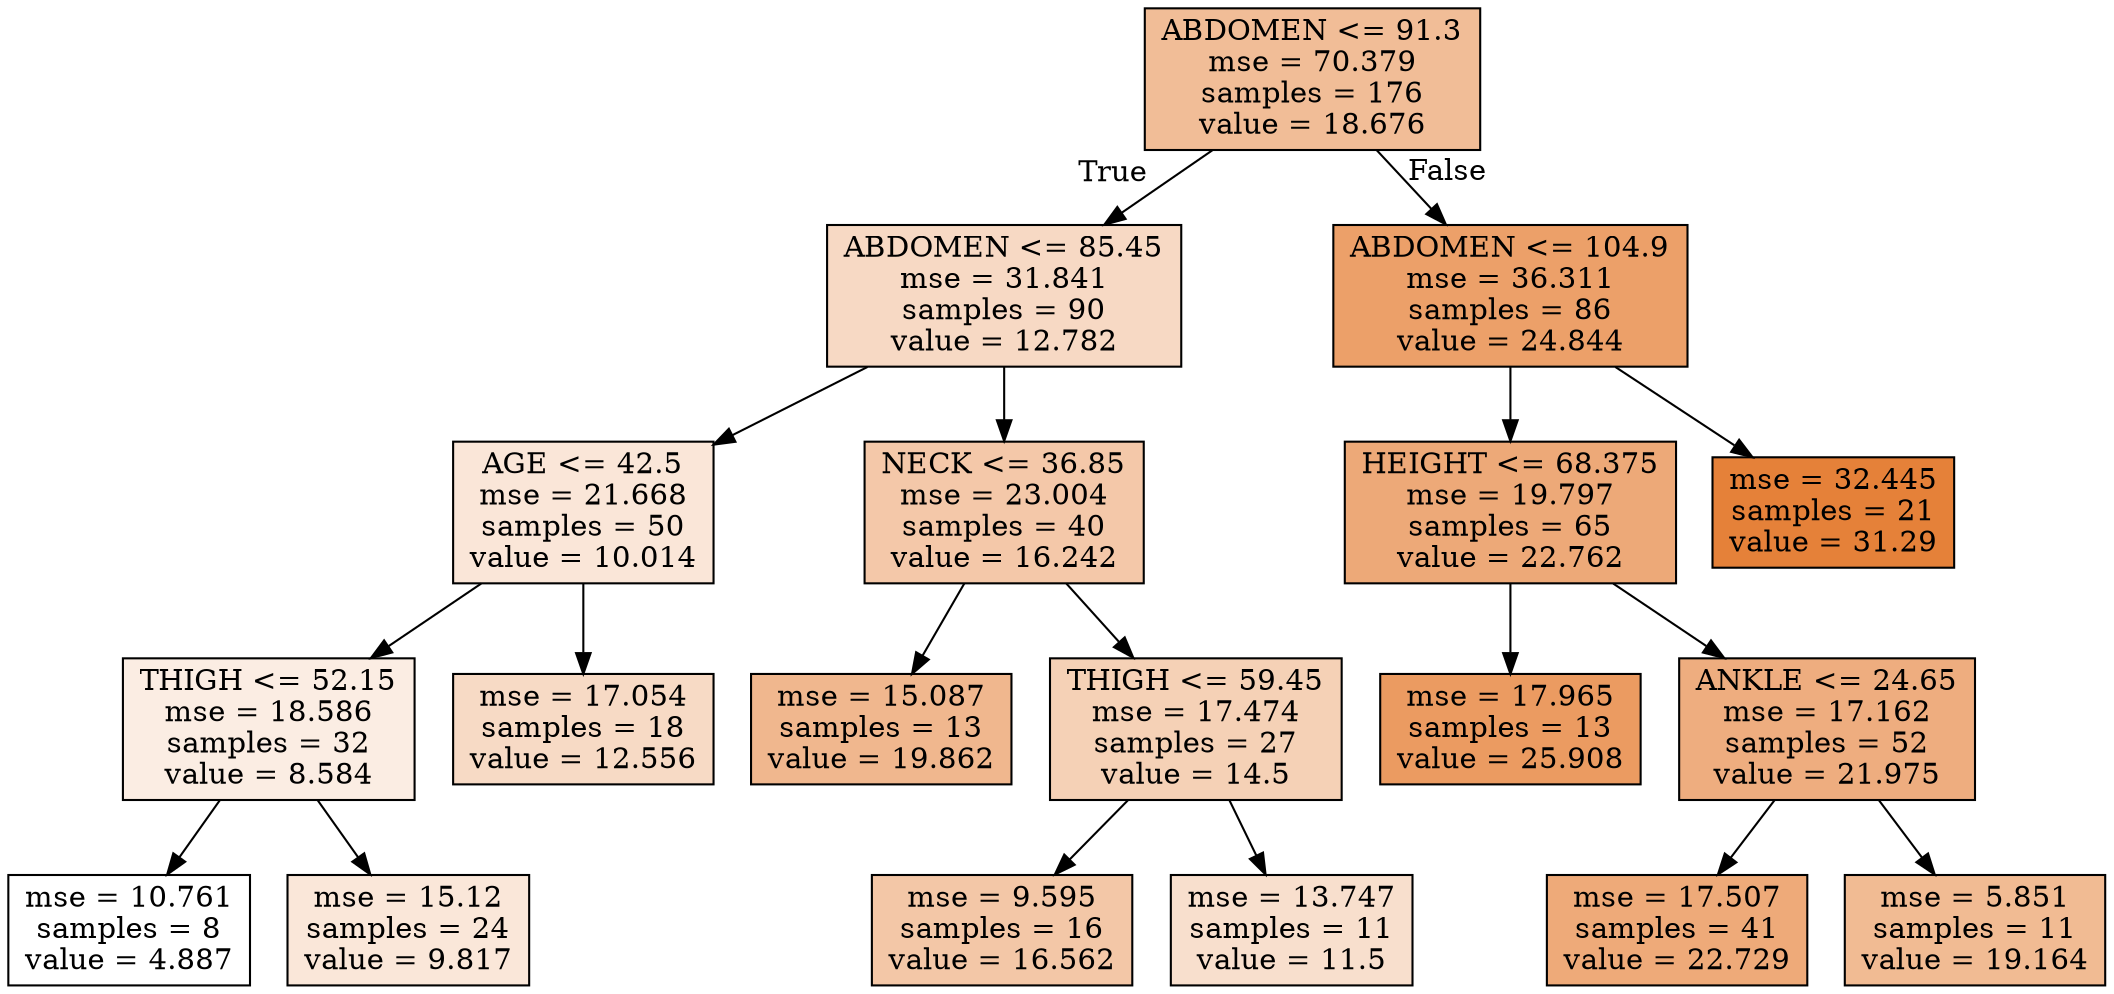 digraph Tree {
node [shape=box, style="filled", color="black"] ;
0 [label="ABDOMEN <= 91.3\nmse = 70.379\nsamples = 176\nvalue = 18.676", fillcolor="#e5813985"] ;
1 [label="ABDOMEN <= 85.45\nmse = 31.841\nsamples = 90\nvalue = 12.782", fillcolor="#e581394c"] ;
0 -> 1 [labeldistance=2.5, labelangle=45, headlabel="True"] ;
2 [label="AGE <= 42.5\nmse = 21.668\nsamples = 50\nvalue = 10.014", fillcolor="#e5813932"] ;
1 -> 2 ;
3 [label="THIGH <= 52.15\nmse = 18.586\nsamples = 32\nvalue = 8.584", fillcolor="#e5813924"] ;
2 -> 3 ;
4 [label="mse = 10.761\nsamples = 8\nvalue = 4.887", fillcolor="#e5813900"] ;
3 -> 4 ;
5 [label="mse = 15.12\nsamples = 24\nvalue = 9.817", fillcolor="#e5813930"] ;
3 -> 5 ;
6 [label="mse = 17.054\nsamples = 18\nvalue = 12.556", fillcolor="#e581394a"] ;
2 -> 6 ;
7 [label="NECK <= 36.85\nmse = 23.004\nsamples = 40\nvalue = 16.242", fillcolor="#e581396e"] ;
1 -> 7 ;
8 [label="mse = 15.087\nsamples = 13\nvalue = 19.862", fillcolor="#e5813991"] ;
7 -> 8 ;
9 [label="THIGH <= 59.45\nmse = 17.474\nsamples = 27\nvalue = 14.5", fillcolor="#e581395d"] ;
7 -> 9 ;
10 [label="mse = 9.595\nsamples = 16\nvalue = 16.562", fillcolor="#e5813971"] ;
9 -> 10 ;
11 [label="mse = 13.747\nsamples = 11\nvalue = 11.5", fillcolor="#e5813940"] ;
9 -> 11 ;
12 [label="ABDOMEN <= 104.9\nmse = 36.311\nsamples = 86\nvalue = 24.844", fillcolor="#e58139c1"] ;
0 -> 12 [labeldistance=2.5, labelangle=-45, headlabel="False"] ;
13 [label="HEIGHT <= 68.375\nmse = 19.797\nsamples = 65\nvalue = 22.762", fillcolor="#e58139ad"] ;
12 -> 13 ;
14 [label="mse = 17.965\nsamples = 13\nvalue = 25.908", fillcolor="#e58139cb"] ;
13 -> 14 ;
15 [label="ANKLE <= 24.65\nmse = 17.162\nsamples = 52\nvalue = 21.975", fillcolor="#e58139a5"] ;
13 -> 15 ;
16 [label="mse = 17.507\nsamples = 41\nvalue = 22.729", fillcolor="#e58139ac"] ;
15 -> 16 ;
17 [label="mse = 5.851\nsamples = 11\nvalue = 19.164", fillcolor="#e581398a"] ;
15 -> 17 ;
18 [label="mse = 32.445\nsamples = 21\nvalue = 31.29", fillcolor="#e58139ff"] ;
12 -> 18 ;
}